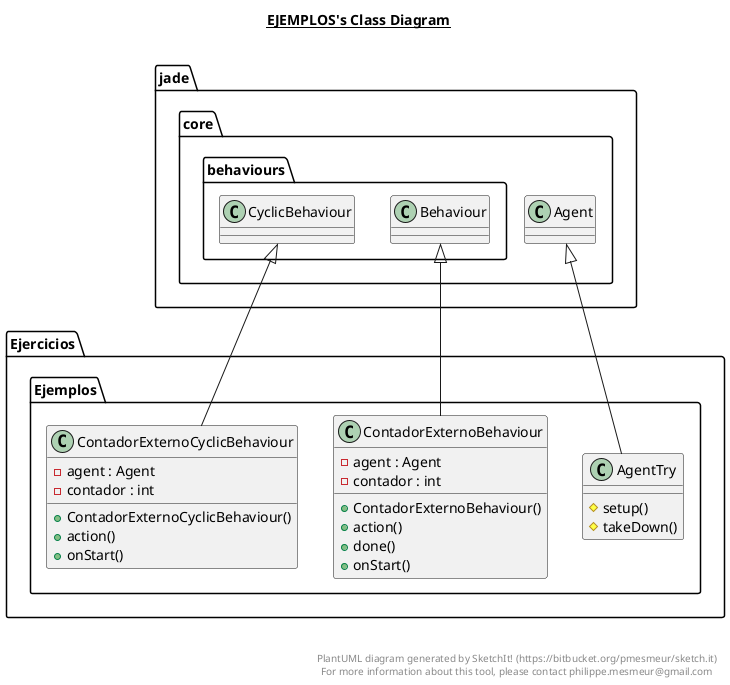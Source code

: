 @startuml

title __EJEMPLOS's Class Diagram__\n

  namespace Ejercicios.Ejemplos {
    class Ejercicios.Ejemplos.AgentTry {
        # setup()
        # takeDown()
    }
  }
  

  namespace Ejercicios.Ejemplos {
    class Ejercicios.Ejemplos.ContadorExternoBehaviour {
        - agent : Agent
        - contador : int
        + ContadorExternoBehaviour()
        + action()
        + done()
        + onStart()
    }
  }
  

  namespace Ejercicios.Ejemplos {
    class Ejercicios.Ejemplos.ContadorExternoCyclicBehaviour {
        - agent : Agent
        - contador : int
        + ContadorExternoCyclicBehaviour()
        + action()
        + onStart()
    }
  }
  

  Ejercicios.Ejemplos.AgentTry -up-|> jade.core.Agent
  Ejercicios.Ejemplos.ContadorExternoBehaviour -up-|> jade.core.behaviours.Behaviour
  Ejercicios.Ejemplos.ContadorExternoCyclicBehaviour -up-|> jade.core.behaviours.CyclicBehaviour


right footer


PlantUML diagram generated by SketchIt! (https://bitbucket.org/pmesmeur/sketch.it)
For more information about this tool, please contact philippe.mesmeur@gmail.com
endfooter

@enduml
